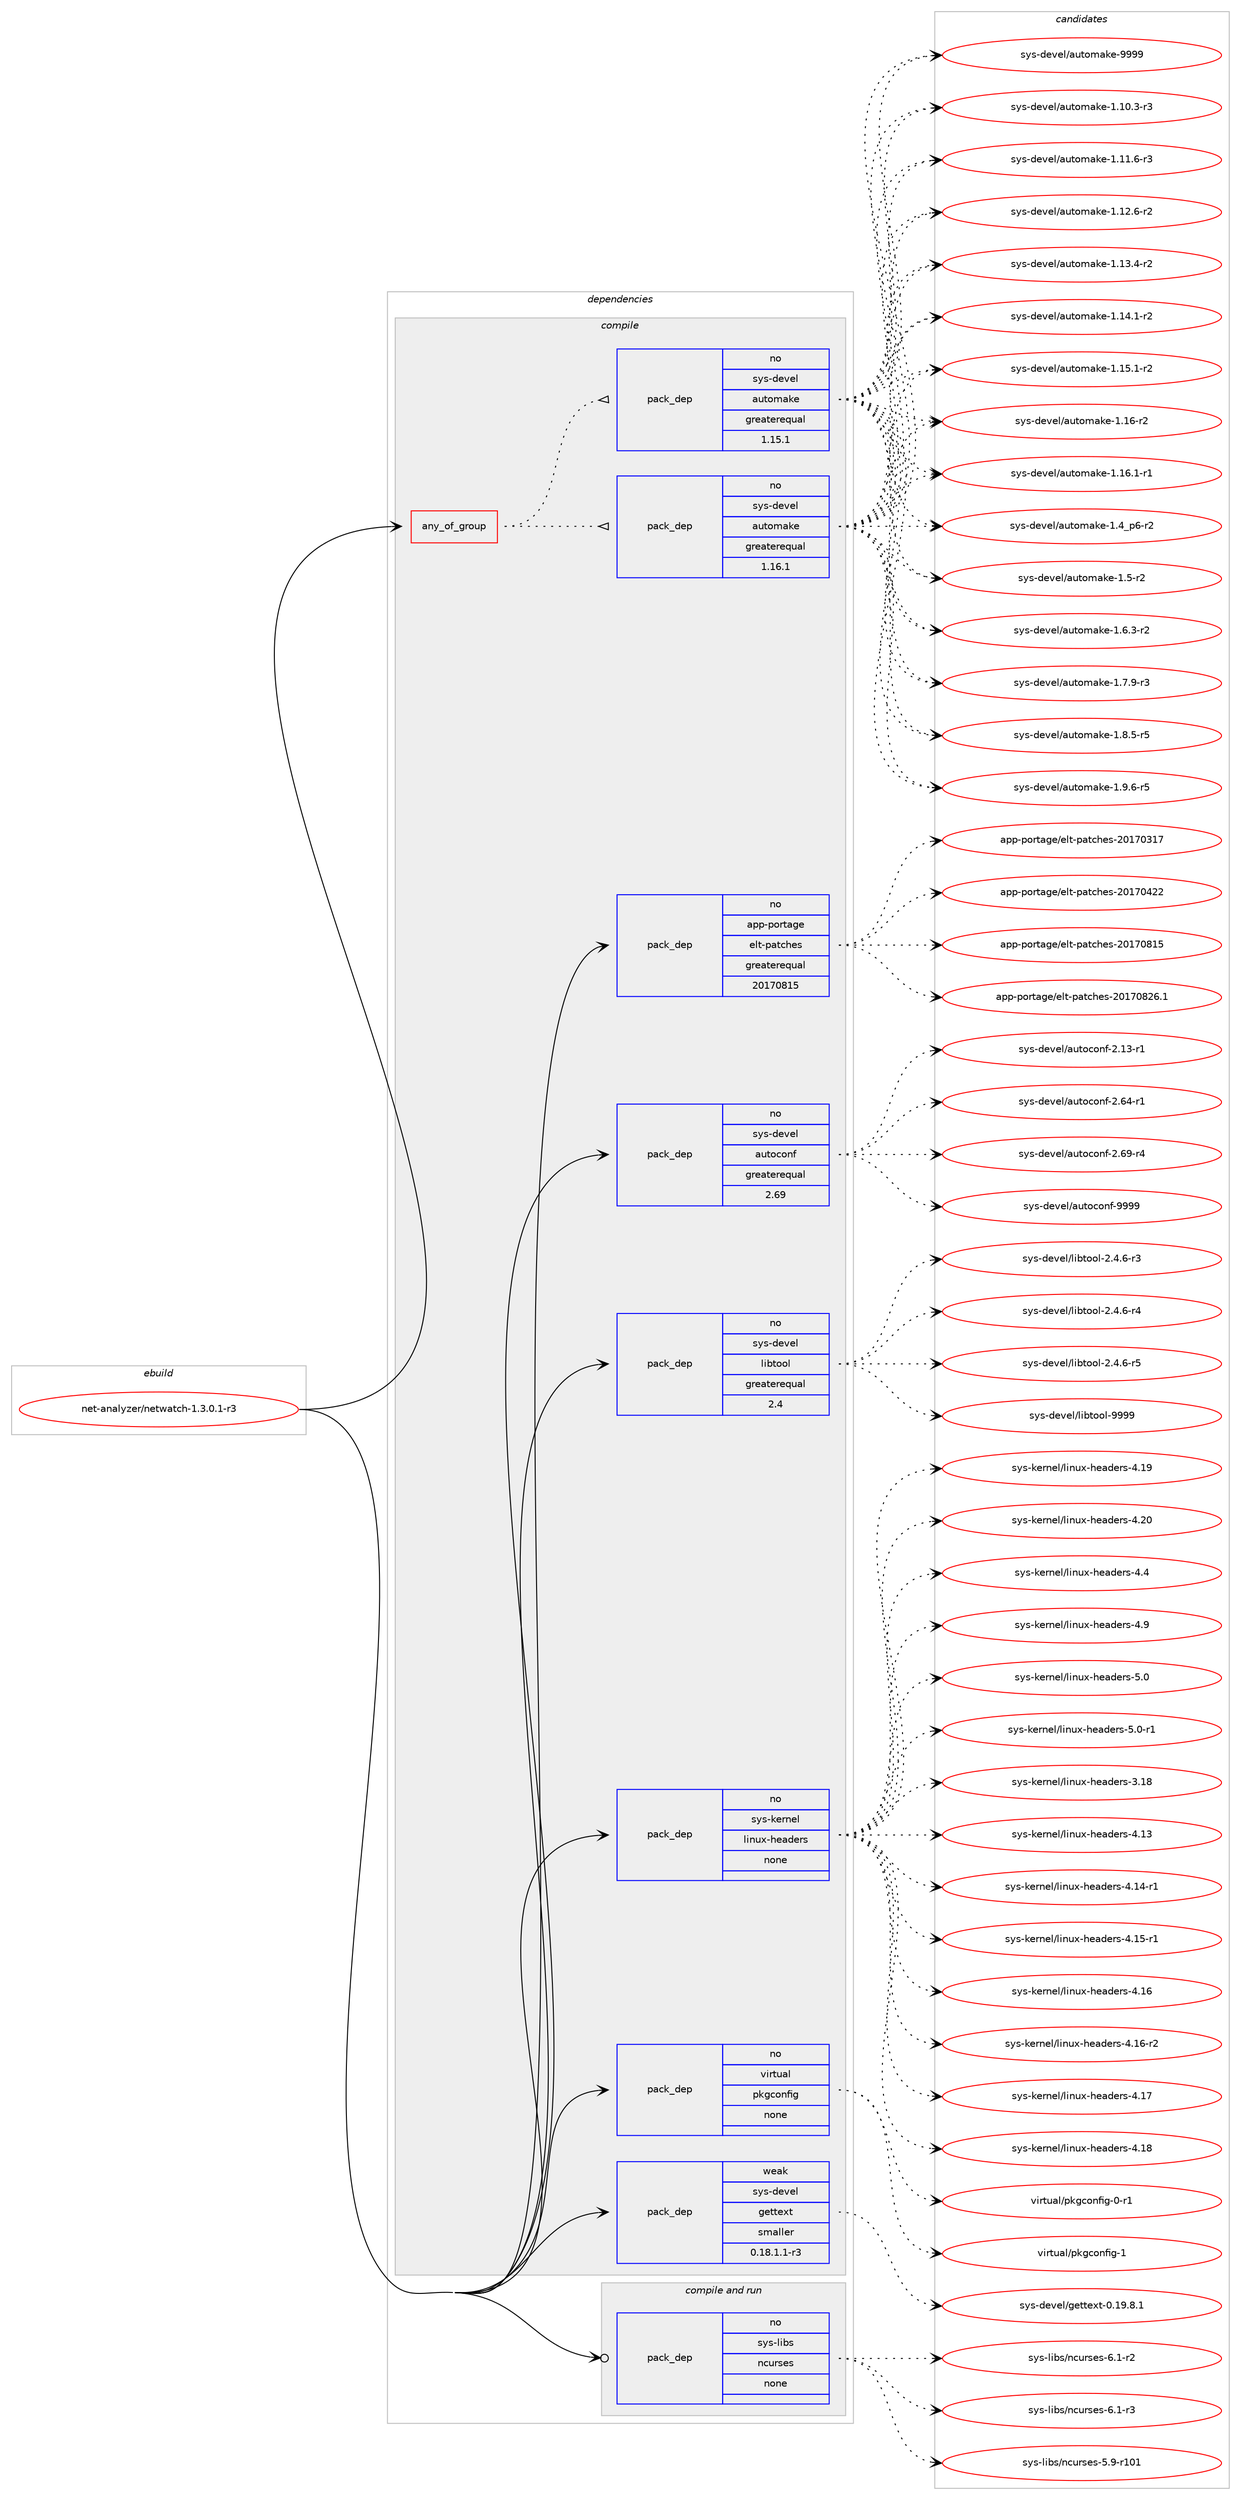 digraph prolog {

# *************
# Graph options
# *************

newrank=true;
concentrate=true;
compound=true;
graph [rankdir=LR,fontname=Helvetica,fontsize=10,ranksep=1.5];#, ranksep=2.5, nodesep=0.2];
edge  [arrowhead=vee];
node  [fontname=Helvetica,fontsize=10];

# **********
# The ebuild
# **********

subgraph cluster_leftcol {
color=gray;
rank=same;
label=<<i>ebuild</i>>;
id [label="net-analyzer/netwatch-1.3.0.1-r3", color=red, width=4, href="../net-analyzer/netwatch-1.3.0.1-r3.svg"];
}

# ****************
# The dependencies
# ****************

subgraph cluster_midcol {
color=gray;
label=<<i>dependencies</i>>;
subgraph cluster_compile {
fillcolor="#eeeeee";
style=filled;
label=<<i>compile</i>>;
subgraph any25834 {
dependency1645930 [label=<<TABLE BORDER="0" CELLBORDER="1" CELLSPACING="0" CELLPADDING="4"><TR><TD CELLPADDING="10">any_of_group</TD></TR></TABLE>>, shape=none, color=red];subgraph pack1176879 {
dependency1645931 [label=<<TABLE BORDER="0" CELLBORDER="1" CELLSPACING="0" CELLPADDING="4" WIDTH="220"><TR><TD ROWSPAN="6" CELLPADDING="30">pack_dep</TD></TR><TR><TD WIDTH="110">no</TD></TR><TR><TD>sys-devel</TD></TR><TR><TD>automake</TD></TR><TR><TD>greaterequal</TD></TR><TR><TD>1.16.1</TD></TR></TABLE>>, shape=none, color=blue];
}
dependency1645930:e -> dependency1645931:w [weight=20,style="dotted",arrowhead="oinv"];
subgraph pack1176880 {
dependency1645932 [label=<<TABLE BORDER="0" CELLBORDER="1" CELLSPACING="0" CELLPADDING="4" WIDTH="220"><TR><TD ROWSPAN="6" CELLPADDING="30">pack_dep</TD></TR><TR><TD WIDTH="110">no</TD></TR><TR><TD>sys-devel</TD></TR><TR><TD>automake</TD></TR><TR><TD>greaterequal</TD></TR><TR><TD>1.15.1</TD></TR></TABLE>>, shape=none, color=blue];
}
dependency1645930:e -> dependency1645932:w [weight=20,style="dotted",arrowhead="oinv"];
}
id:e -> dependency1645930:w [weight=20,style="solid",arrowhead="vee"];
subgraph pack1176881 {
dependency1645933 [label=<<TABLE BORDER="0" CELLBORDER="1" CELLSPACING="0" CELLPADDING="4" WIDTH="220"><TR><TD ROWSPAN="6" CELLPADDING="30">pack_dep</TD></TR><TR><TD WIDTH="110">no</TD></TR><TR><TD>app-portage</TD></TR><TR><TD>elt-patches</TD></TR><TR><TD>greaterequal</TD></TR><TR><TD>20170815</TD></TR></TABLE>>, shape=none, color=blue];
}
id:e -> dependency1645933:w [weight=20,style="solid",arrowhead="vee"];
subgraph pack1176882 {
dependency1645934 [label=<<TABLE BORDER="0" CELLBORDER="1" CELLSPACING="0" CELLPADDING="4" WIDTH="220"><TR><TD ROWSPAN="6" CELLPADDING="30">pack_dep</TD></TR><TR><TD WIDTH="110">no</TD></TR><TR><TD>sys-devel</TD></TR><TR><TD>autoconf</TD></TR><TR><TD>greaterequal</TD></TR><TR><TD>2.69</TD></TR></TABLE>>, shape=none, color=blue];
}
id:e -> dependency1645934:w [weight=20,style="solid",arrowhead="vee"];
subgraph pack1176883 {
dependency1645935 [label=<<TABLE BORDER="0" CELLBORDER="1" CELLSPACING="0" CELLPADDING="4" WIDTH="220"><TR><TD ROWSPAN="6" CELLPADDING="30">pack_dep</TD></TR><TR><TD WIDTH="110">no</TD></TR><TR><TD>sys-devel</TD></TR><TR><TD>libtool</TD></TR><TR><TD>greaterequal</TD></TR><TR><TD>2.4</TD></TR></TABLE>>, shape=none, color=blue];
}
id:e -> dependency1645935:w [weight=20,style="solid",arrowhead="vee"];
subgraph pack1176884 {
dependency1645936 [label=<<TABLE BORDER="0" CELLBORDER="1" CELLSPACING="0" CELLPADDING="4" WIDTH="220"><TR><TD ROWSPAN="6" CELLPADDING="30">pack_dep</TD></TR><TR><TD WIDTH="110">no</TD></TR><TR><TD>sys-kernel</TD></TR><TR><TD>linux-headers</TD></TR><TR><TD>none</TD></TR><TR><TD></TD></TR></TABLE>>, shape=none, color=blue];
}
id:e -> dependency1645936:w [weight=20,style="solid",arrowhead="vee"];
subgraph pack1176885 {
dependency1645937 [label=<<TABLE BORDER="0" CELLBORDER="1" CELLSPACING="0" CELLPADDING="4" WIDTH="220"><TR><TD ROWSPAN="6" CELLPADDING="30">pack_dep</TD></TR><TR><TD WIDTH="110">no</TD></TR><TR><TD>virtual</TD></TR><TR><TD>pkgconfig</TD></TR><TR><TD>none</TD></TR><TR><TD></TD></TR></TABLE>>, shape=none, color=blue];
}
id:e -> dependency1645937:w [weight=20,style="solid",arrowhead="vee"];
subgraph pack1176886 {
dependency1645938 [label=<<TABLE BORDER="0" CELLBORDER="1" CELLSPACING="0" CELLPADDING="4" WIDTH="220"><TR><TD ROWSPAN="6" CELLPADDING="30">pack_dep</TD></TR><TR><TD WIDTH="110">weak</TD></TR><TR><TD>sys-devel</TD></TR><TR><TD>gettext</TD></TR><TR><TD>smaller</TD></TR><TR><TD>0.18.1.1-r3</TD></TR></TABLE>>, shape=none, color=blue];
}
id:e -> dependency1645938:w [weight=20,style="solid",arrowhead="vee"];
}
subgraph cluster_compileandrun {
fillcolor="#eeeeee";
style=filled;
label=<<i>compile and run</i>>;
subgraph pack1176887 {
dependency1645939 [label=<<TABLE BORDER="0" CELLBORDER="1" CELLSPACING="0" CELLPADDING="4" WIDTH="220"><TR><TD ROWSPAN="6" CELLPADDING="30">pack_dep</TD></TR><TR><TD WIDTH="110">no</TD></TR><TR><TD>sys-libs</TD></TR><TR><TD>ncurses</TD></TR><TR><TD>none</TD></TR><TR><TD></TD></TR></TABLE>>, shape=none, color=blue];
}
id:e -> dependency1645939:w [weight=20,style="solid",arrowhead="odotvee"];
}
subgraph cluster_run {
fillcolor="#eeeeee";
style=filled;
label=<<i>run</i>>;
}
}

# **************
# The candidates
# **************

subgraph cluster_choices {
rank=same;
color=gray;
label=<<i>candidates</i>>;

subgraph choice1176879 {
color=black;
nodesep=1;
choice11512111545100101118101108479711711611110997107101454946494846514511451 [label="sys-devel/automake-1.10.3-r3", color=red, width=4,href="../sys-devel/automake-1.10.3-r3.svg"];
choice11512111545100101118101108479711711611110997107101454946494946544511451 [label="sys-devel/automake-1.11.6-r3", color=red, width=4,href="../sys-devel/automake-1.11.6-r3.svg"];
choice11512111545100101118101108479711711611110997107101454946495046544511450 [label="sys-devel/automake-1.12.6-r2", color=red, width=4,href="../sys-devel/automake-1.12.6-r2.svg"];
choice11512111545100101118101108479711711611110997107101454946495146524511450 [label="sys-devel/automake-1.13.4-r2", color=red, width=4,href="../sys-devel/automake-1.13.4-r2.svg"];
choice11512111545100101118101108479711711611110997107101454946495246494511450 [label="sys-devel/automake-1.14.1-r2", color=red, width=4,href="../sys-devel/automake-1.14.1-r2.svg"];
choice11512111545100101118101108479711711611110997107101454946495346494511450 [label="sys-devel/automake-1.15.1-r2", color=red, width=4,href="../sys-devel/automake-1.15.1-r2.svg"];
choice1151211154510010111810110847971171161111099710710145494649544511450 [label="sys-devel/automake-1.16-r2", color=red, width=4,href="../sys-devel/automake-1.16-r2.svg"];
choice11512111545100101118101108479711711611110997107101454946495446494511449 [label="sys-devel/automake-1.16.1-r1", color=red, width=4,href="../sys-devel/automake-1.16.1-r1.svg"];
choice115121115451001011181011084797117116111109971071014549465295112544511450 [label="sys-devel/automake-1.4_p6-r2", color=red, width=4,href="../sys-devel/automake-1.4_p6-r2.svg"];
choice11512111545100101118101108479711711611110997107101454946534511450 [label="sys-devel/automake-1.5-r2", color=red, width=4,href="../sys-devel/automake-1.5-r2.svg"];
choice115121115451001011181011084797117116111109971071014549465446514511450 [label="sys-devel/automake-1.6.3-r2", color=red, width=4,href="../sys-devel/automake-1.6.3-r2.svg"];
choice115121115451001011181011084797117116111109971071014549465546574511451 [label="sys-devel/automake-1.7.9-r3", color=red, width=4,href="../sys-devel/automake-1.7.9-r3.svg"];
choice115121115451001011181011084797117116111109971071014549465646534511453 [label="sys-devel/automake-1.8.5-r5", color=red, width=4,href="../sys-devel/automake-1.8.5-r5.svg"];
choice115121115451001011181011084797117116111109971071014549465746544511453 [label="sys-devel/automake-1.9.6-r5", color=red, width=4,href="../sys-devel/automake-1.9.6-r5.svg"];
choice115121115451001011181011084797117116111109971071014557575757 [label="sys-devel/automake-9999", color=red, width=4,href="../sys-devel/automake-9999.svg"];
dependency1645931:e -> choice11512111545100101118101108479711711611110997107101454946494846514511451:w [style=dotted,weight="100"];
dependency1645931:e -> choice11512111545100101118101108479711711611110997107101454946494946544511451:w [style=dotted,weight="100"];
dependency1645931:e -> choice11512111545100101118101108479711711611110997107101454946495046544511450:w [style=dotted,weight="100"];
dependency1645931:e -> choice11512111545100101118101108479711711611110997107101454946495146524511450:w [style=dotted,weight="100"];
dependency1645931:e -> choice11512111545100101118101108479711711611110997107101454946495246494511450:w [style=dotted,weight="100"];
dependency1645931:e -> choice11512111545100101118101108479711711611110997107101454946495346494511450:w [style=dotted,weight="100"];
dependency1645931:e -> choice1151211154510010111810110847971171161111099710710145494649544511450:w [style=dotted,weight="100"];
dependency1645931:e -> choice11512111545100101118101108479711711611110997107101454946495446494511449:w [style=dotted,weight="100"];
dependency1645931:e -> choice115121115451001011181011084797117116111109971071014549465295112544511450:w [style=dotted,weight="100"];
dependency1645931:e -> choice11512111545100101118101108479711711611110997107101454946534511450:w [style=dotted,weight="100"];
dependency1645931:e -> choice115121115451001011181011084797117116111109971071014549465446514511450:w [style=dotted,weight="100"];
dependency1645931:e -> choice115121115451001011181011084797117116111109971071014549465546574511451:w [style=dotted,weight="100"];
dependency1645931:e -> choice115121115451001011181011084797117116111109971071014549465646534511453:w [style=dotted,weight="100"];
dependency1645931:e -> choice115121115451001011181011084797117116111109971071014549465746544511453:w [style=dotted,weight="100"];
dependency1645931:e -> choice115121115451001011181011084797117116111109971071014557575757:w [style=dotted,weight="100"];
}
subgraph choice1176880 {
color=black;
nodesep=1;
choice11512111545100101118101108479711711611110997107101454946494846514511451 [label="sys-devel/automake-1.10.3-r3", color=red, width=4,href="../sys-devel/automake-1.10.3-r3.svg"];
choice11512111545100101118101108479711711611110997107101454946494946544511451 [label="sys-devel/automake-1.11.6-r3", color=red, width=4,href="../sys-devel/automake-1.11.6-r3.svg"];
choice11512111545100101118101108479711711611110997107101454946495046544511450 [label="sys-devel/automake-1.12.6-r2", color=red, width=4,href="../sys-devel/automake-1.12.6-r2.svg"];
choice11512111545100101118101108479711711611110997107101454946495146524511450 [label="sys-devel/automake-1.13.4-r2", color=red, width=4,href="../sys-devel/automake-1.13.4-r2.svg"];
choice11512111545100101118101108479711711611110997107101454946495246494511450 [label="sys-devel/automake-1.14.1-r2", color=red, width=4,href="../sys-devel/automake-1.14.1-r2.svg"];
choice11512111545100101118101108479711711611110997107101454946495346494511450 [label="sys-devel/automake-1.15.1-r2", color=red, width=4,href="../sys-devel/automake-1.15.1-r2.svg"];
choice1151211154510010111810110847971171161111099710710145494649544511450 [label="sys-devel/automake-1.16-r2", color=red, width=4,href="../sys-devel/automake-1.16-r2.svg"];
choice11512111545100101118101108479711711611110997107101454946495446494511449 [label="sys-devel/automake-1.16.1-r1", color=red, width=4,href="../sys-devel/automake-1.16.1-r1.svg"];
choice115121115451001011181011084797117116111109971071014549465295112544511450 [label="sys-devel/automake-1.4_p6-r2", color=red, width=4,href="../sys-devel/automake-1.4_p6-r2.svg"];
choice11512111545100101118101108479711711611110997107101454946534511450 [label="sys-devel/automake-1.5-r2", color=red, width=4,href="../sys-devel/automake-1.5-r2.svg"];
choice115121115451001011181011084797117116111109971071014549465446514511450 [label="sys-devel/automake-1.6.3-r2", color=red, width=4,href="../sys-devel/automake-1.6.3-r2.svg"];
choice115121115451001011181011084797117116111109971071014549465546574511451 [label="sys-devel/automake-1.7.9-r3", color=red, width=4,href="../sys-devel/automake-1.7.9-r3.svg"];
choice115121115451001011181011084797117116111109971071014549465646534511453 [label="sys-devel/automake-1.8.5-r5", color=red, width=4,href="../sys-devel/automake-1.8.5-r5.svg"];
choice115121115451001011181011084797117116111109971071014549465746544511453 [label="sys-devel/automake-1.9.6-r5", color=red, width=4,href="../sys-devel/automake-1.9.6-r5.svg"];
choice115121115451001011181011084797117116111109971071014557575757 [label="sys-devel/automake-9999", color=red, width=4,href="../sys-devel/automake-9999.svg"];
dependency1645932:e -> choice11512111545100101118101108479711711611110997107101454946494846514511451:w [style=dotted,weight="100"];
dependency1645932:e -> choice11512111545100101118101108479711711611110997107101454946494946544511451:w [style=dotted,weight="100"];
dependency1645932:e -> choice11512111545100101118101108479711711611110997107101454946495046544511450:w [style=dotted,weight="100"];
dependency1645932:e -> choice11512111545100101118101108479711711611110997107101454946495146524511450:w [style=dotted,weight="100"];
dependency1645932:e -> choice11512111545100101118101108479711711611110997107101454946495246494511450:w [style=dotted,weight="100"];
dependency1645932:e -> choice11512111545100101118101108479711711611110997107101454946495346494511450:w [style=dotted,weight="100"];
dependency1645932:e -> choice1151211154510010111810110847971171161111099710710145494649544511450:w [style=dotted,weight="100"];
dependency1645932:e -> choice11512111545100101118101108479711711611110997107101454946495446494511449:w [style=dotted,weight="100"];
dependency1645932:e -> choice115121115451001011181011084797117116111109971071014549465295112544511450:w [style=dotted,weight="100"];
dependency1645932:e -> choice11512111545100101118101108479711711611110997107101454946534511450:w [style=dotted,weight="100"];
dependency1645932:e -> choice115121115451001011181011084797117116111109971071014549465446514511450:w [style=dotted,weight="100"];
dependency1645932:e -> choice115121115451001011181011084797117116111109971071014549465546574511451:w [style=dotted,weight="100"];
dependency1645932:e -> choice115121115451001011181011084797117116111109971071014549465646534511453:w [style=dotted,weight="100"];
dependency1645932:e -> choice115121115451001011181011084797117116111109971071014549465746544511453:w [style=dotted,weight="100"];
dependency1645932:e -> choice115121115451001011181011084797117116111109971071014557575757:w [style=dotted,weight="100"];
}
subgraph choice1176881 {
color=black;
nodesep=1;
choice97112112451121111141169710310147101108116451129711699104101115455048495548514955 [label="app-portage/elt-patches-20170317", color=red, width=4,href="../app-portage/elt-patches-20170317.svg"];
choice97112112451121111141169710310147101108116451129711699104101115455048495548525050 [label="app-portage/elt-patches-20170422", color=red, width=4,href="../app-portage/elt-patches-20170422.svg"];
choice97112112451121111141169710310147101108116451129711699104101115455048495548564953 [label="app-portage/elt-patches-20170815", color=red, width=4,href="../app-portage/elt-patches-20170815.svg"];
choice971121124511211111411697103101471011081164511297116991041011154550484955485650544649 [label="app-portage/elt-patches-20170826.1", color=red, width=4,href="../app-portage/elt-patches-20170826.1.svg"];
dependency1645933:e -> choice97112112451121111141169710310147101108116451129711699104101115455048495548514955:w [style=dotted,weight="100"];
dependency1645933:e -> choice97112112451121111141169710310147101108116451129711699104101115455048495548525050:w [style=dotted,weight="100"];
dependency1645933:e -> choice97112112451121111141169710310147101108116451129711699104101115455048495548564953:w [style=dotted,weight="100"];
dependency1645933:e -> choice971121124511211111411697103101471011081164511297116991041011154550484955485650544649:w [style=dotted,weight="100"];
}
subgraph choice1176882 {
color=black;
nodesep=1;
choice1151211154510010111810110847971171161119911111010245504649514511449 [label="sys-devel/autoconf-2.13-r1", color=red, width=4,href="../sys-devel/autoconf-2.13-r1.svg"];
choice1151211154510010111810110847971171161119911111010245504654524511449 [label="sys-devel/autoconf-2.64-r1", color=red, width=4,href="../sys-devel/autoconf-2.64-r1.svg"];
choice1151211154510010111810110847971171161119911111010245504654574511452 [label="sys-devel/autoconf-2.69-r4", color=red, width=4,href="../sys-devel/autoconf-2.69-r4.svg"];
choice115121115451001011181011084797117116111991111101024557575757 [label="sys-devel/autoconf-9999", color=red, width=4,href="../sys-devel/autoconf-9999.svg"];
dependency1645934:e -> choice1151211154510010111810110847971171161119911111010245504649514511449:w [style=dotted,weight="100"];
dependency1645934:e -> choice1151211154510010111810110847971171161119911111010245504654524511449:w [style=dotted,weight="100"];
dependency1645934:e -> choice1151211154510010111810110847971171161119911111010245504654574511452:w [style=dotted,weight="100"];
dependency1645934:e -> choice115121115451001011181011084797117116111991111101024557575757:w [style=dotted,weight="100"];
}
subgraph choice1176883 {
color=black;
nodesep=1;
choice1151211154510010111810110847108105981161111111084550465246544511451 [label="sys-devel/libtool-2.4.6-r3", color=red, width=4,href="../sys-devel/libtool-2.4.6-r3.svg"];
choice1151211154510010111810110847108105981161111111084550465246544511452 [label="sys-devel/libtool-2.4.6-r4", color=red, width=4,href="../sys-devel/libtool-2.4.6-r4.svg"];
choice1151211154510010111810110847108105981161111111084550465246544511453 [label="sys-devel/libtool-2.4.6-r5", color=red, width=4,href="../sys-devel/libtool-2.4.6-r5.svg"];
choice1151211154510010111810110847108105981161111111084557575757 [label="sys-devel/libtool-9999", color=red, width=4,href="../sys-devel/libtool-9999.svg"];
dependency1645935:e -> choice1151211154510010111810110847108105981161111111084550465246544511451:w [style=dotted,weight="100"];
dependency1645935:e -> choice1151211154510010111810110847108105981161111111084550465246544511452:w [style=dotted,weight="100"];
dependency1645935:e -> choice1151211154510010111810110847108105981161111111084550465246544511453:w [style=dotted,weight="100"];
dependency1645935:e -> choice1151211154510010111810110847108105981161111111084557575757:w [style=dotted,weight="100"];
}
subgraph choice1176884 {
color=black;
nodesep=1;
choice115121115451071011141101011084710810511011712045104101971001011141154551464956 [label="sys-kernel/linux-headers-3.18", color=red, width=4,href="../sys-kernel/linux-headers-3.18.svg"];
choice115121115451071011141101011084710810511011712045104101971001011141154552464951 [label="sys-kernel/linux-headers-4.13", color=red, width=4,href="../sys-kernel/linux-headers-4.13.svg"];
choice1151211154510710111411010110847108105110117120451041019710010111411545524649524511449 [label="sys-kernel/linux-headers-4.14-r1", color=red, width=4,href="../sys-kernel/linux-headers-4.14-r1.svg"];
choice1151211154510710111411010110847108105110117120451041019710010111411545524649534511449 [label="sys-kernel/linux-headers-4.15-r1", color=red, width=4,href="../sys-kernel/linux-headers-4.15-r1.svg"];
choice115121115451071011141101011084710810511011712045104101971001011141154552464954 [label="sys-kernel/linux-headers-4.16", color=red, width=4,href="../sys-kernel/linux-headers-4.16.svg"];
choice1151211154510710111411010110847108105110117120451041019710010111411545524649544511450 [label="sys-kernel/linux-headers-4.16-r2", color=red, width=4,href="../sys-kernel/linux-headers-4.16-r2.svg"];
choice115121115451071011141101011084710810511011712045104101971001011141154552464955 [label="sys-kernel/linux-headers-4.17", color=red, width=4,href="../sys-kernel/linux-headers-4.17.svg"];
choice115121115451071011141101011084710810511011712045104101971001011141154552464956 [label="sys-kernel/linux-headers-4.18", color=red, width=4,href="../sys-kernel/linux-headers-4.18.svg"];
choice115121115451071011141101011084710810511011712045104101971001011141154552464957 [label="sys-kernel/linux-headers-4.19", color=red, width=4,href="../sys-kernel/linux-headers-4.19.svg"];
choice115121115451071011141101011084710810511011712045104101971001011141154552465048 [label="sys-kernel/linux-headers-4.20", color=red, width=4,href="../sys-kernel/linux-headers-4.20.svg"];
choice1151211154510710111411010110847108105110117120451041019710010111411545524652 [label="sys-kernel/linux-headers-4.4", color=red, width=4,href="../sys-kernel/linux-headers-4.4.svg"];
choice1151211154510710111411010110847108105110117120451041019710010111411545524657 [label="sys-kernel/linux-headers-4.9", color=red, width=4,href="../sys-kernel/linux-headers-4.9.svg"];
choice1151211154510710111411010110847108105110117120451041019710010111411545534648 [label="sys-kernel/linux-headers-5.0", color=red, width=4,href="../sys-kernel/linux-headers-5.0.svg"];
choice11512111545107101114110101108471081051101171204510410197100101114115455346484511449 [label="sys-kernel/linux-headers-5.0-r1", color=red, width=4,href="../sys-kernel/linux-headers-5.0-r1.svg"];
dependency1645936:e -> choice115121115451071011141101011084710810511011712045104101971001011141154551464956:w [style=dotted,weight="100"];
dependency1645936:e -> choice115121115451071011141101011084710810511011712045104101971001011141154552464951:w [style=dotted,weight="100"];
dependency1645936:e -> choice1151211154510710111411010110847108105110117120451041019710010111411545524649524511449:w [style=dotted,weight="100"];
dependency1645936:e -> choice1151211154510710111411010110847108105110117120451041019710010111411545524649534511449:w [style=dotted,weight="100"];
dependency1645936:e -> choice115121115451071011141101011084710810511011712045104101971001011141154552464954:w [style=dotted,weight="100"];
dependency1645936:e -> choice1151211154510710111411010110847108105110117120451041019710010111411545524649544511450:w [style=dotted,weight="100"];
dependency1645936:e -> choice115121115451071011141101011084710810511011712045104101971001011141154552464955:w [style=dotted,weight="100"];
dependency1645936:e -> choice115121115451071011141101011084710810511011712045104101971001011141154552464956:w [style=dotted,weight="100"];
dependency1645936:e -> choice115121115451071011141101011084710810511011712045104101971001011141154552464957:w [style=dotted,weight="100"];
dependency1645936:e -> choice115121115451071011141101011084710810511011712045104101971001011141154552465048:w [style=dotted,weight="100"];
dependency1645936:e -> choice1151211154510710111411010110847108105110117120451041019710010111411545524652:w [style=dotted,weight="100"];
dependency1645936:e -> choice1151211154510710111411010110847108105110117120451041019710010111411545524657:w [style=dotted,weight="100"];
dependency1645936:e -> choice1151211154510710111411010110847108105110117120451041019710010111411545534648:w [style=dotted,weight="100"];
dependency1645936:e -> choice11512111545107101114110101108471081051101171204510410197100101114115455346484511449:w [style=dotted,weight="100"];
}
subgraph choice1176885 {
color=black;
nodesep=1;
choice11810511411611797108471121071039911111010210510345484511449 [label="virtual/pkgconfig-0-r1", color=red, width=4,href="../virtual/pkgconfig-0-r1.svg"];
choice1181051141161179710847112107103991111101021051034549 [label="virtual/pkgconfig-1", color=red, width=4,href="../virtual/pkgconfig-1.svg"];
dependency1645937:e -> choice11810511411611797108471121071039911111010210510345484511449:w [style=dotted,weight="100"];
dependency1645937:e -> choice1181051141161179710847112107103991111101021051034549:w [style=dotted,weight="100"];
}
subgraph choice1176886 {
color=black;
nodesep=1;
choice1151211154510010111810110847103101116116101120116454846495746564649 [label="sys-devel/gettext-0.19.8.1", color=red, width=4,href="../sys-devel/gettext-0.19.8.1.svg"];
dependency1645938:e -> choice1151211154510010111810110847103101116116101120116454846495746564649:w [style=dotted,weight="100"];
}
subgraph choice1176887 {
color=black;
nodesep=1;
choice115121115451081059811547110991171141151011154553465745114494849 [label="sys-libs/ncurses-5.9-r101", color=red, width=4,href="../sys-libs/ncurses-5.9-r101.svg"];
choice11512111545108105981154711099117114115101115455446494511450 [label="sys-libs/ncurses-6.1-r2", color=red, width=4,href="../sys-libs/ncurses-6.1-r2.svg"];
choice11512111545108105981154711099117114115101115455446494511451 [label="sys-libs/ncurses-6.1-r3", color=red, width=4,href="../sys-libs/ncurses-6.1-r3.svg"];
dependency1645939:e -> choice115121115451081059811547110991171141151011154553465745114494849:w [style=dotted,weight="100"];
dependency1645939:e -> choice11512111545108105981154711099117114115101115455446494511450:w [style=dotted,weight="100"];
dependency1645939:e -> choice11512111545108105981154711099117114115101115455446494511451:w [style=dotted,weight="100"];
}
}

}
